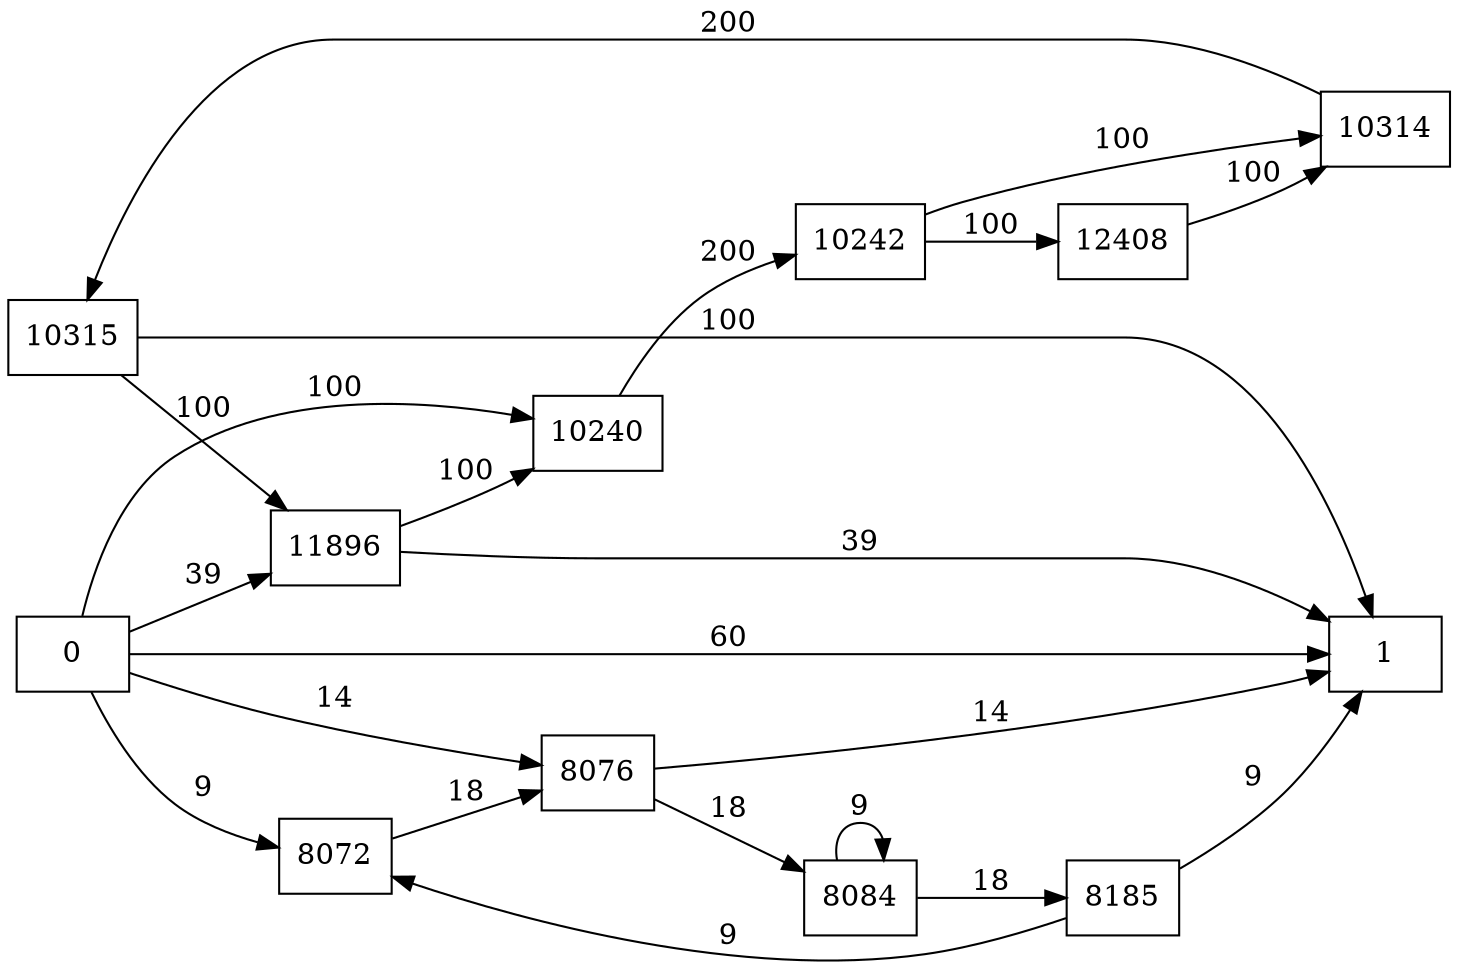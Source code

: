 digraph {
	graph [rankdir=LR]
	node [shape=rectangle]
	8072 -> 8076 [label=18]
	8076 -> 8084 [label=18]
	8076 -> 1 [label=14]
	8084 -> 8084 [label=9]
	8084 -> 8185 [label=18]
	8185 -> 8072 [label=9]
	8185 -> 1 [label=9]
	10240 -> 10242 [label=200]
	10242 -> 10314 [label=100]
	10242 -> 12408 [label=100]
	10314 -> 10315 [label=200]
	10315 -> 11896 [label=100]
	10315 -> 1 [label=100]
	11896 -> 10240 [label=100]
	11896 -> 1 [label=39]
	12408 -> 10314 [label=100]
	0 -> 1 [label=60]
	0 -> 8072 [label=9]
	0 -> 10240 [label=100]
	0 -> 11896 [label=39]
	0 -> 8076 [label=14]
}
